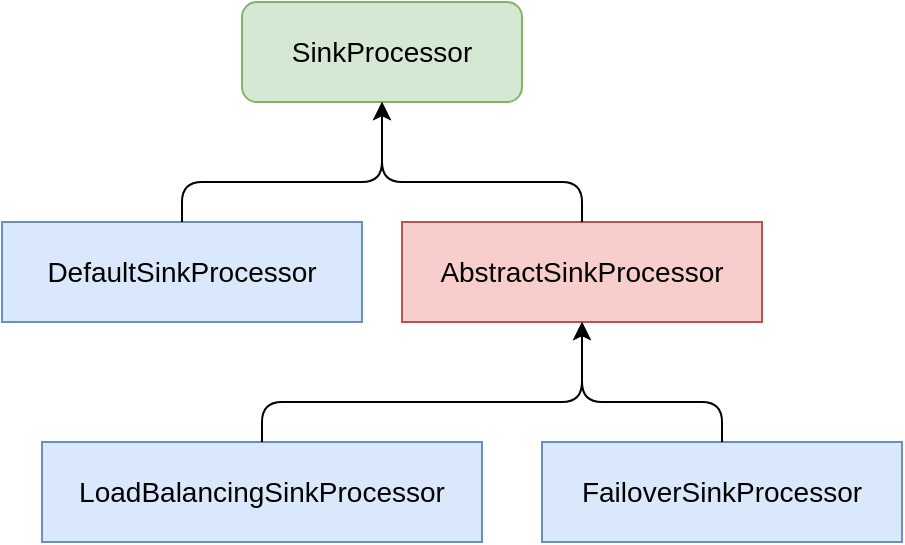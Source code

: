 <mxfile version="13.10.0" type="embed">
    <diagram id="sNe2l03WpUHG7cy_sD3O" name="Page-1">
        <mxGraphModel dx="564" dy="446" grid="1" gridSize="10" guides="1" tooltips="1" connect="1" arrows="1" fold="1" page="1" pageScale="1" pageWidth="827" pageHeight="1169" math="0" shadow="0">
            <root>
                <mxCell id="0"/>
                <mxCell id="1" parent="0"/>
                <mxCell id="2" value="SinkProcessor" style="rounded=1;whiteSpace=wrap;html=1;fontSize=14;fillColor=#d5e8d4;strokeColor=#82b366;" vertex="1" parent="1">
                    <mxGeometry x="140" y="60" width="140" height="50" as="geometry"/>
                </mxCell>
                <mxCell id="3" value="AbstractSinkProcessor" style="rounded=0;whiteSpace=wrap;html=1;fontSize=14;fillColor=#f8cecc;strokeColor=#b85450;" vertex="1" parent="1">
                    <mxGeometry x="220" y="170" width="180" height="50" as="geometry"/>
                </mxCell>
                <mxCell id="4" value="DefaultSinkProcessor" style="rounded=0;whiteSpace=wrap;html=1;fontSize=14;fillColor=#dae8fc;strokeColor=#6c8ebf;" vertex="1" parent="1">
                    <mxGeometry x="20" y="170" width="180" height="50" as="geometry"/>
                </mxCell>
                <mxCell id="5" value="FailoverSinkProcessor" style="rounded=0;whiteSpace=wrap;html=1;fontSize=14;fillColor=#dae8fc;strokeColor=#6c8ebf;" vertex="1" parent="1">
                    <mxGeometry x="290" y="280" width="180" height="50" as="geometry"/>
                </mxCell>
                <mxCell id="6" value="LoadBalancingSinkProcessor" style="rounded=0;whiteSpace=wrap;html=1;fontSize=14;fillColor=#dae8fc;strokeColor=#6c8ebf;" vertex="1" parent="1">
                    <mxGeometry x="40" y="280" width="220" height="50" as="geometry"/>
                </mxCell>
                <mxCell id="7" value="" style="endArrow=classic;html=1;fontSize=14;exitX=0.5;exitY=0;exitDx=0;exitDy=0;entryX=0.5;entryY=1;entryDx=0;entryDy=0;" edge="1" parent="1" source="4" target="2">
                    <mxGeometry width="50" height="50" relative="1" as="geometry">
                        <mxPoint x="270" y="260" as="sourcePoint"/>
                        <mxPoint x="320" y="210" as="targetPoint"/>
                        <Array as="points">
                            <mxPoint x="110" y="150"/>
                            <mxPoint x="210" y="150"/>
                        </Array>
                    </mxGeometry>
                </mxCell>
                <mxCell id="8" value="" style="endArrow=classic;html=1;fontSize=14;exitX=0.5;exitY=0;exitDx=0;exitDy=0;entryX=0.5;entryY=1;entryDx=0;entryDy=0;" edge="1" parent="1" source="3" target="2">
                    <mxGeometry width="50" height="50" relative="1" as="geometry">
                        <mxPoint x="270" y="260" as="sourcePoint"/>
                        <mxPoint x="210" y="130" as="targetPoint"/>
                        <Array as="points">
                            <mxPoint x="310" y="150"/>
                            <mxPoint x="210" y="150"/>
                        </Array>
                    </mxGeometry>
                </mxCell>
                <mxCell id="9" value="" style="endArrow=classic;html=1;fontSize=14;exitX=0.5;exitY=0;exitDx=0;exitDy=0;entryX=0.5;entryY=1;entryDx=0;entryDy=0;" edge="1" parent="1" source="6" target="3">
                    <mxGeometry width="50" height="50" relative="1" as="geometry">
                        <mxPoint x="270" y="260" as="sourcePoint"/>
                        <mxPoint x="320" y="210" as="targetPoint"/>
                        <Array as="points">
                            <mxPoint x="150" y="260"/>
                            <mxPoint x="310" y="260"/>
                        </Array>
                    </mxGeometry>
                </mxCell>
                <mxCell id="10" value="" style="endArrow=classic;html=1;fontSize=14;exitX=0.5;exitY=0;exitDx=0;exitDy=0;entryX=0.5;entryY=1;entryDx=0;entryDy=0;" edge="1" parent="1" source="5" target="3">
                    <mxGeometry width="50" height="50" relative="1" as="geometry">
                        <mxPoint x="270" y="260" as="sourcePoint"/>
                        <mxPoint x="320" y="210" as="targetPoint"/>
                        <Array as="points">
                            <mxPoint x="380" y="260"/>
                            <mxPoint x="310" y="260"/>
                        </Array>
                    </mxGeometry>
                </mxCell>
            </root>
        </mxGraphModel>
    </diagram>
</mxfile>